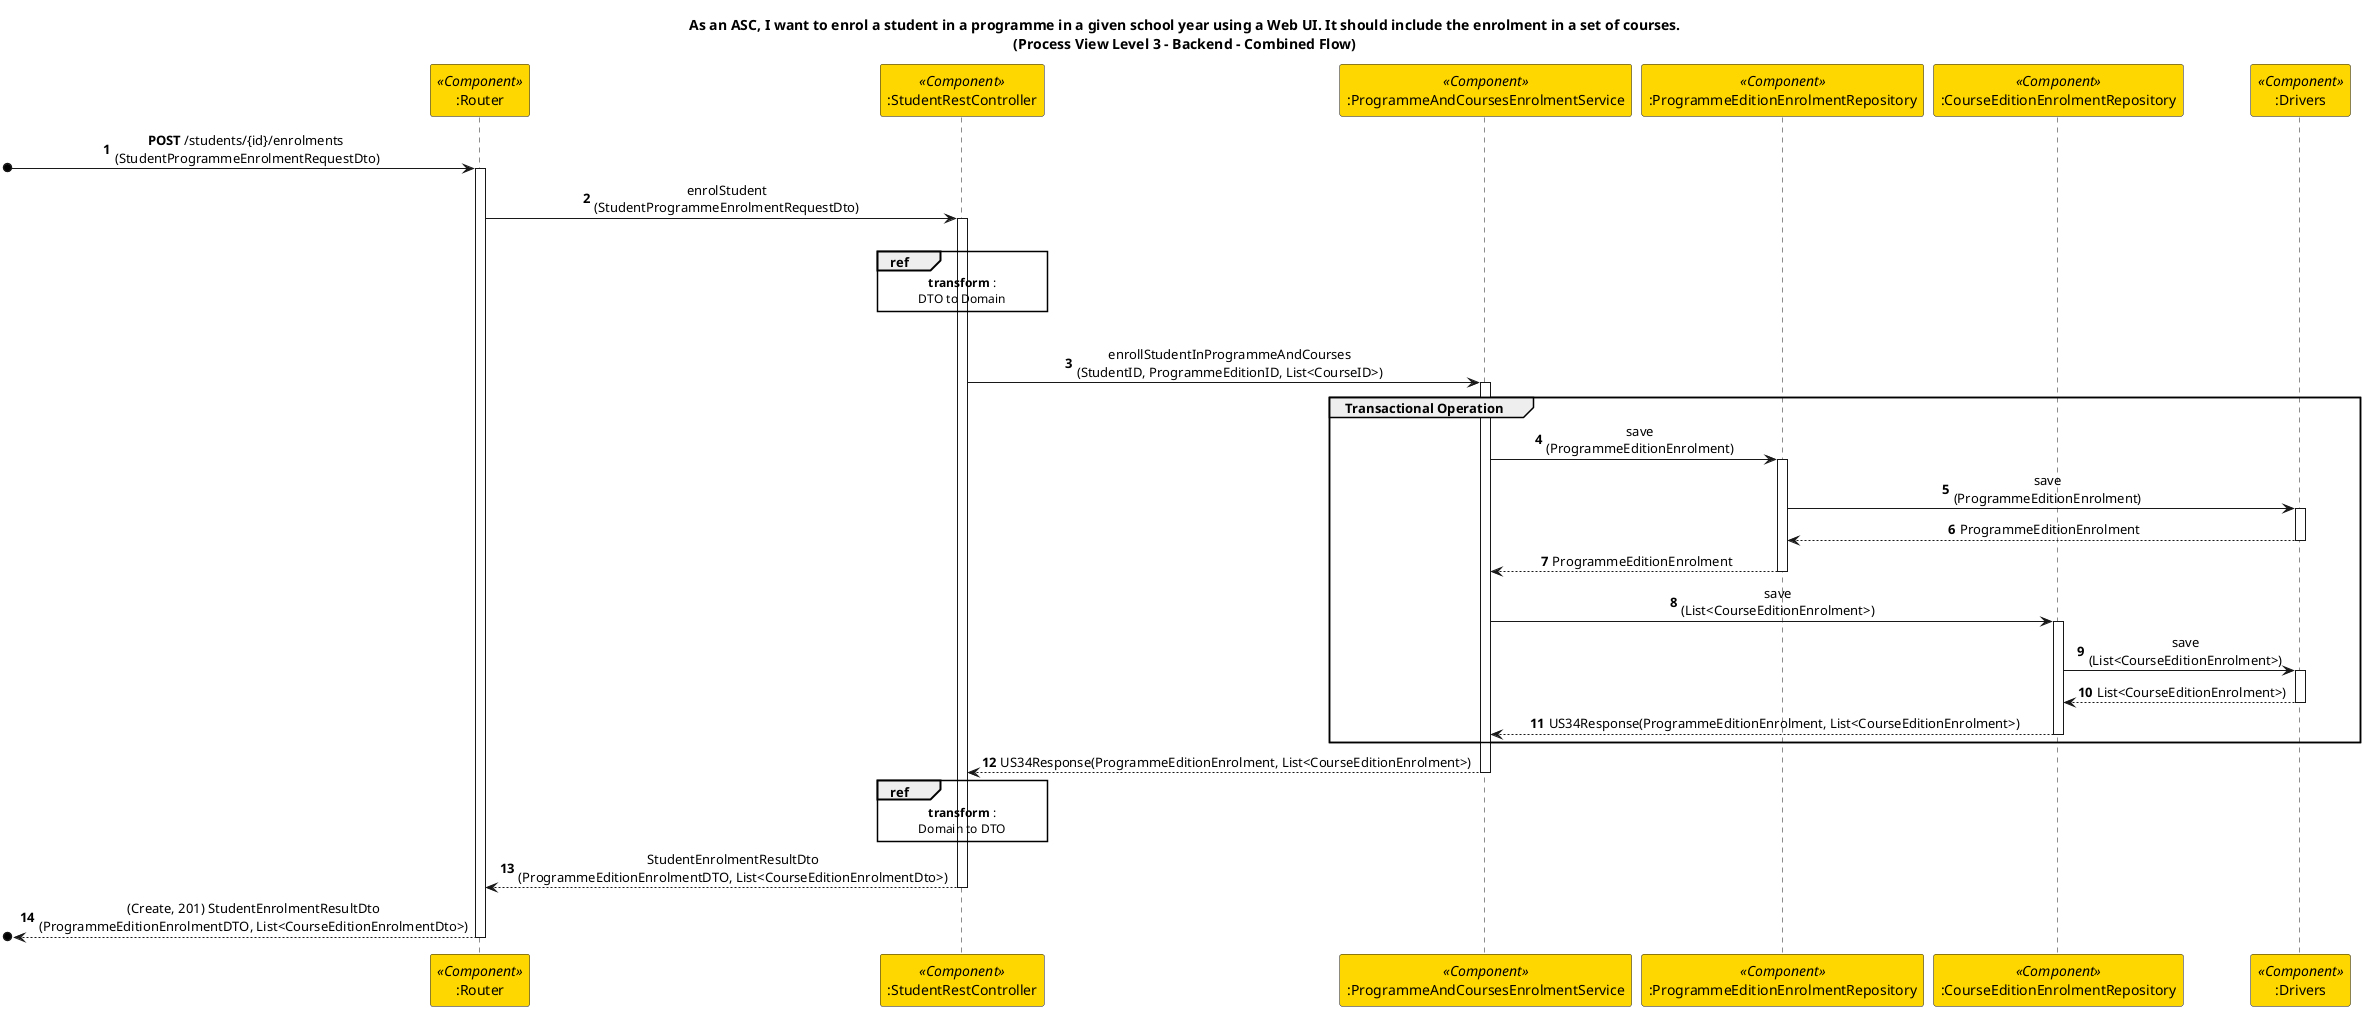 @startuml
title As an ASC, I want to enrol a student in a programme in a given school year using a Web UI. It should include the enrolment in a set of courses.\n(Process View Level 3 - Backend - Combined Flow)

autonumber

participant ":Router" as r <<Component>> #gold
participant ":StudentRestController" as c <<Component>> #gold
participant ":ProgrammeAndCoursesEnrolmentService" as s <<Component>> #gold
participant ":ProgrammeEditionEnrolmentRepository" as rep1 <<Component>> #gold
participant ":CourseEditionEnrolmentRepository" as rep2 <<Component>> #gold
participant ":Drivers" as d <<Component>> #gold
skinparam sequenceMessageAlign center

[o-> r++ : **POST** /students/{id}/enrolments \n(StudentProgrammeEnrolmentRequestDto)
r->c++ : enrolStudent\n(StudentProgrammeEnrolmentRequestDto)

|||
ref over c, c
**transform** :
DTO to Domain
end ref
|||
c-> s++ : enrollStudentInProgrammeAndCourses\n(StudentID, ProgrammeEditionID, List<CourseID>)

group Transactional Operation
s->rep1 ++: save\n(ProgrammeEditionEnrolment)
rep1->d ++: save\n(ProgrammeEditionEnrolment)
d --> rep1--: ProgrammeEditionEnrolment
rep1 --> s--: ProgrammeEditionEnrolment
s->rep2 ++: save\n(List<CourseEditionEnrolment>)
rep2->d ++: save\n(List<CourseEditionEnrolment>)
d --> rep2--: List<CourseEditionEnrolment>)
rep2--> s--:  US34Response(ProgrammeEditionEnrolment, List<CourseEditionEnrolment>)
end group

s --> c --: US34Response(ProgrammeEditionEnrolment, List<CourseEditionEnrolment>)

ref over c, c
**transform** :
Domain to DTO
end ref

c --> r-- : StudentEnrolmentResultDto\n(ProgrammeEditionEnrolmentDTO, List<CourseEditionEnrolmentDto>)
[o<-- r --: (Create, 201) StudentEnrolmentResultDto\n(ProgrammeEditionEnrolmentDTO, List<CourseEditionEnrolmentDto>)
@enduml